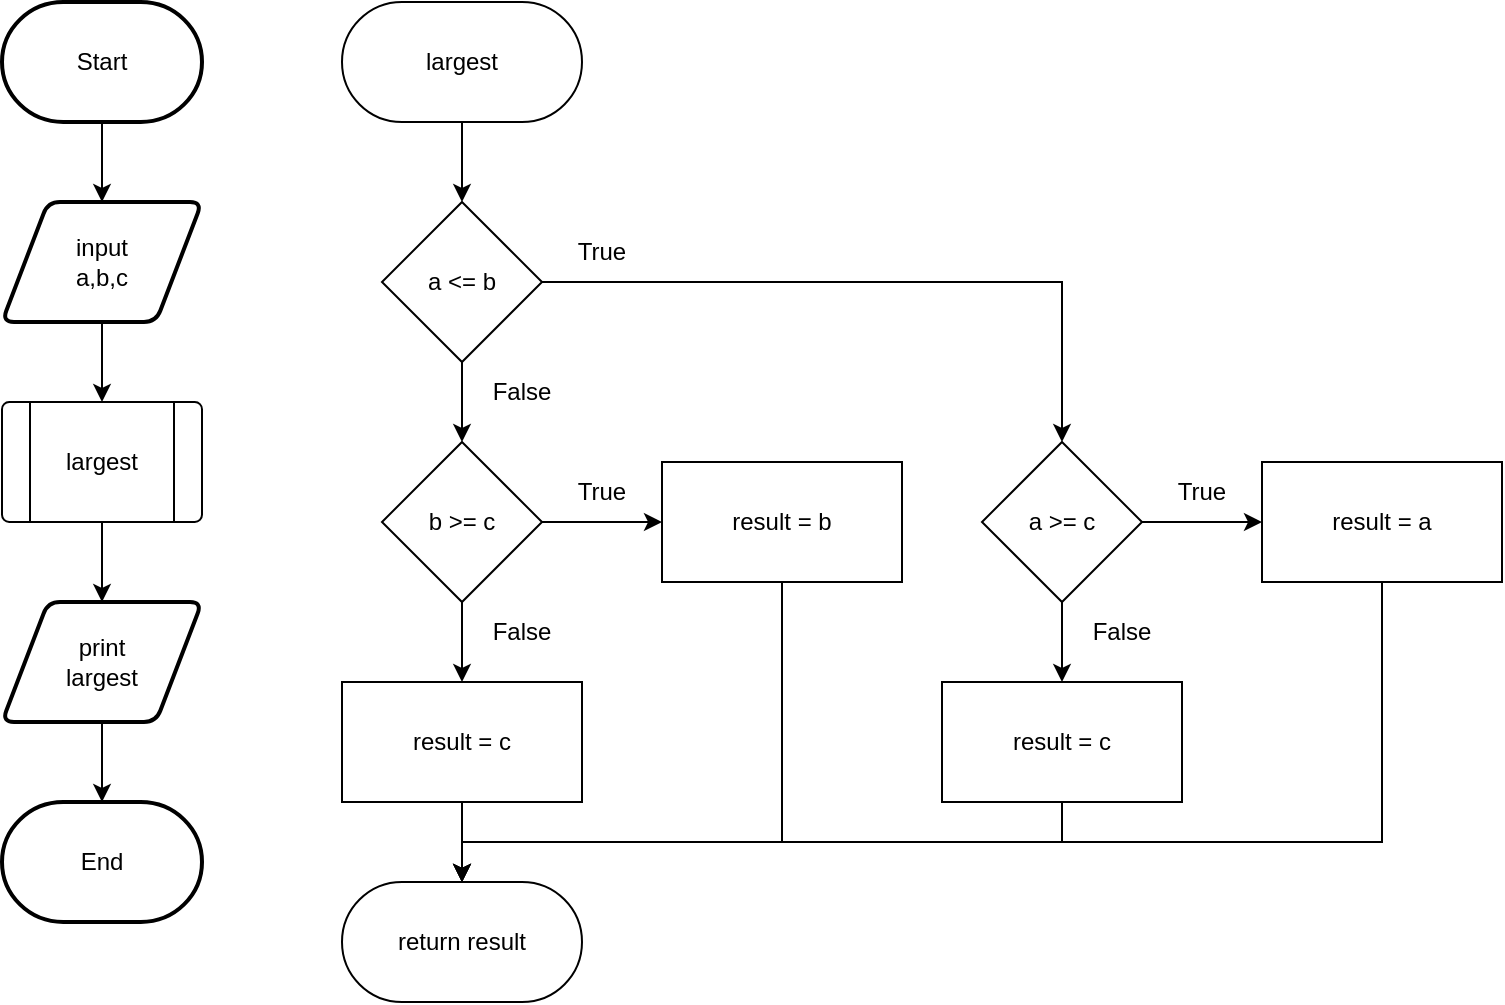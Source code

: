 <mxfile version="21.2.3" type="device">
  <diagram name="Page-1" id="AgH5YeXdew59pFdnJ-NY">
    <mxGraphModel dx="262" dy="406" grid="1" gridSize="10" guides="1" tooltips="1" connect="1" arrows="1" fold="1" page="1" pageScale="1" pageWidth="1200" pageHeight="1600" math="0" shadow="0">
      <root>
        <mxCell id="0" />
        <mxCell id="1" parent="0" />
        <mxCell id="0xkw2qGWvbI-O5Ws2t2R-75" value="" style="edgeStyle=orthogonalEdgeStyle;rounded=0;orthogonalLoop=1;jettySize=auto;html=1;" parent="1" source="0xkw2qGWvbI-O5Ws2t2R-1" edge="1">
          <mxGeometry relative="1" as="geometry">
            <mxPoint x="300" y="140" as="targetPoint" />
          </mxGeometry>
        </mxCell>
        <mxCell id="0xkw2qGWvbI-O5Ws2t2R-1" value="largest" style="rounded=1;whiteSpace=wrap;html=1;arcSize=50;" parent="1" vertex="1">
          <mxGeometry x="240" y="40" width="120" height="60" as="geometry" />
        </mxCell>
        <mxCell id="0xkw2qGWvbI-O5Ws2t2R-18" value="return result" style="rounded=1;whiteSpace=wrap;html=1;arcSize=50;" parent="1" vertex="1">
          <mxGeometry x="240" y="480" width="120" height="60" as="geometry" />
        </mxCell>
        <mxCell id="0xkw2qGWvbI-O5Ws2t2R-90" value="" style="edgeStyle=orthogonalEdgeStyle;rounded=0;orthogonalLoop=1;jettySize=auto;html=1;" parent="1" source="0xkw2qGWvbI-O5Ws2t2R-78" target="0xkw2qGWvbI-O5Ws2t2R-80" edge="1">
          <mxGeometry relative="1" as="geometry" />
        </mxCell>
        <mxCell id="0xkw2qGWvbI-O5Ws2t2R-91" value="" style="edgeStyle=orthogonalEdgeStyle;rounded=0;orthogonalLoop=1;jettySize=auto;html=1;" parent="1" source="0xkw2qGWvbI-O5Ws2t2R-78" target="0xkw2qGWvbI-O5Ws2t2R-79" edge="1">
          <mxGeometry relative="1" as="geometry" />
        </mxCell>
        <mxCell id="0xkw2qGWvbI-O5Ws2t2R-78" value="&lt;div&gt;a &amp;lt;= b&lt;/div&gt;" style="rhombus;whiteSpace=wrap;html=1;" parent="1" vertex="1">
          <mxGeometry x="260" y="140" width="80" height="80" as="geometry" />
        </mxCell>
        <mxCell id="0xkw2qGWvbI-O5Ws2t2R-92" value="" style="edgeStyle=orthogonalEdgeStyle;rounded=0;orthogonalLoop=1;jettySize=auto;html=1;" parent="1" source="0xkw2qGWvbI-O5Ws2t2R-79" target="0xkw2qGWvbI-O5Ws2t2R-83" edge="1">
          <mxGeometry relative="1" as="geometry" />
        </mxCell>
        <mxCell id="0xkw2qGWvbI-O5Ws2t2R-93" value="" style="edgeStyle=orthogonalEdgeStyle;rounded=0;orthogonalLoop=1;jettySize=auto;html=1;" parent="1" source="0xkw2qGWvbI-O5Ws2t2R-79" target="0xkw2qGWvbI-O5Ws2t2R-84" edge="1">
          <mxGeometry relative="1" as="geometry" />
        </mxCell>
        <mxCell id="0xkw2qGWvbI-O5Ws2t2R-79" value="a &amp;gt;= c" style="rhombus;whiteSpace=wrap;html=1;" parent="1" vertex="1">
          <mxGeometry x="560" y="260" width="80" height="80" as="geometry" />
        </mxCell>
        <mxCell id="0xkw2qGWvbI-O5Ws2t2R-94" value="" style="edgeStyle=orthogonalEdgeStyle;rounded=0;orthogonalLoop=1;jettySize=auto;html=1;" parent="1" source="0xkw2qGWvbI-O5Ws2t2R-80" target="0xkw2qGWvbI-O5Ws2t2R-85" edge="1">
          <mxGeometry relative="1" as="geometry" />
        </mxCell>
        <mxCell id="0xkw2qGWvbI-O5Ws2t2R-95" value="" style="edgeStyle=orthogonalEdgeStyle;rounded=0;orthogonalLoop=1;jettySize=auto;html=1;" parent="1" source="0xkw2qGWvbI-O5Ws2t2R-80" target="0xkw2qGWvbI-O5Ws2t2R-86" edge="1">
          <mxGeometry relative="1" as="geometry" />
        </mxCell>
        <mxCell id="0xkw2qGWvbI-O5Ws2t2R-80" value="&lt;div&gt;b &amp;gt;= c&lt;/div&gt;" style="rhombus;whiteSpace=wrap;html=1;" parent="1" vertex="1">
          <mxGeometry x="260" y="260" width="80" height="80" as="geometry" />
        </mxCell>
        <mxCell id="0xkw2qGWvbI-O5Ws2t2R-103" style="edgeStyle=orthogonalEdgeStyle;rounded=0;orthogonalLoop=1;jettySize=auto;html=1;exitX=0.5;exitY=1;exitDx=0;exitDy=0;entryX=0.5;entryY=0;entryDx=0;entryDy=0;" parent="1" source="0xkw2qGWvbI-O5Ws2t2R-83" edge="1">
          <mxGeometry relative="1" as="geometry">
            <Array as="points">
              <mxPoint x="760" y="460" />
              <mxPoint x="300" y="460" />
            </Array>
            <mxPoint x="300" y="480" as="targetPoint" />
          </mxGeometry>
        </mxCell>
        <mxCell id="0xkw2qGWvbI-O5Ws2t2R-83" value="result = a" style="rounded=0;whiteSpace=wrap;html=1;" parent="1" vertex="1">
          <mxGeometry x="700" y="270" width="120" height="60" as="geometry" />
        </mxCell>
        <mxCell id="0xkw2qGWvbI-O5Ws2t2R-102" style="edgeStyle=orthogonalEdgeStyle;rounded=0;orthogonalLoop=1;jettySize=auto;html=1;exitX=0.5;exitY=1;exitDx=0;exitDy=0;entryX=0.5;entryY=0;entryDx=0;entryDy=0;" parent="1" source="0xkw2qGWvbI-O5Ws2t2R-84" edge="1">
          <mxGeometry relative="1" as="geometry">
            <Array as="points">
              <mxPoint x="600" y="460" />
              <mxPoint x="300" y="460" />
            </Array>
            <mxPoint x="300" y="480" as="targetPoint" />
          </mxGeometry>
        </mxCell>
        <mxCell id="0xkw2qGWvbI-O5Ws2t2R-84" value="result = c" style="rounded=0;whiteSpace=wrap;html=1;" parent="1" vertex="1">
          <mxGeometry x="540" y="380" width="120" height="60" as="geometry" />
        </mxCell>
        <mxCell id="0xkw2qGWvbI-O5Ws2t2R-101" style="edgeStyle=orthogonalEdgeStyle;rounded=0;orthogonalLoop=1;jettySize=auto;html=1;exitX=0.5;exitY=1;exitDx=0;exitDy=0;entryX=0.5;entryY=0;entryDx=0;entryDy=0;" parent="1" source="0xkw2qGWvbI-O5Ws2t2R-85" edge="1">
          <mxGeometry relative="1" as="geometry">
            <Array as="points">
              <mxPoint x="460" y="460" />
              <mxPoint x="300" y="460" />
            </Array>
            <mxPoint x="300" y="480" as="targetPoint" />
          </mxGeometry>
        </mxCell>
        <mxCell id="0xkw2qGWvbI-O5Ws2t2R-85" value="result = b" style="rounded=0;whiteSpace=wrap;html=1;" parent="1" vertex="1">
          <mxGeometry x="400" y="270" width="120" height="60" as="geometry" />
        </mxCell>
        <mxCell id="0xkw2qGWvbI-O5Ws2t2R-100" value="" style="edgeStyle=orthogonalEdgeStyle;rounded=0;orthogonalLoop=1;jettySize=auto;html=1;" parent="1" source="0xkw2qGWvbI-O5Ws2t2R-86" edge="1">
          <mxGeometry relative="1" as="geometry">
            <mxPoint x="300" y="480" as="targetPoint" />
          </mxGeometry>
        </mxCell>
        <mxCell id="0xkw2qGWvbI-O5Ws2t2R-86" value="result = c" style="rounded=0;whiteSpace=wrap;html=1;" parent="1" vertex="1">
          <mxGeometry x="240" y="380" width="120" height="60" as="geometry" />
        </mxCell>
        <mxCell id="WwQxYJjq3k_N28Wf_o5V-1" value="&lt;div&gt;True&lt;/div&gt;" style="text;html=1;strokeColor=none;fillColor=none;align=center;verticalAlign=middle;whiteSpace=wrap;rounded=0;" parent="1" vertex="1">
          <mxGeometry x="340" y="150" width="60" height="30" as="geometry" />
        </mxCell>
        <mxCell id="WwQxYJjq3k_N28Wf_o5V-2" value="&lt;div&gt;True&lt;/div&gt;" style="text;html=1;strokeColor=none;fillColor=none;align=center;verticalAlign=middle;whiteSpace=wrap;rounded=0;" parent="1" vertex="1">
          <mxGeometry x="340" y="270" width="60" height="30" as="geometry" />
        </mxCell>
        <mxCell id="WwQxYJjq3k_N28Wf_o5V-4" value="&lt;div&gt;True&lt;/div&gt;" style="text;html=1;strokeColor=none;fillColor=none;align=center;verticalAlign=middle;whiteSpace=wrap;rounded=0;" parent="1" vertex="1">
          <mxGeometry x="640" y="270" width="60" height="30" as="geometry" />
        </mxCell>
        <mxCell id="WwQxYJjq3k_N28Wf_o5V-5" value="False" style="text;html=1;strokeColor=none;fillColor=none;align=center;verticalAlign=middle;whiteSpace=wrap;rounded=0;" parent="1" vertex="1">
          <mxGeometry x="300" y="220" width="60" height="30" as="geometry" />
        </mxCell>
        <mxCell id="WwQxYJjq3k_N28Wf_o5V-6" value="False" style="text;html=1;strokeColor=none;fillColor=none;align=center;verticalAlign=middle;whiteSpace=wrap;rounded=0;" parent="1" vertex="1">
          <mxGeometry x="300" y="340" width="60" height="30" as="geometry" />
        </mxCell>
        <mxCell id="WwQxYJjq3k_N28Wf_o5V-7" value="False" style="text;html=1;strokeColor=none;fillColor=none;align=center;verticalAlign=middle;whiteSpace=wrap;rounded=0;" parent="1" vertex="1">
          <mxGeometry x="600" y="340" width="60" height="30" as="geometry" />
        </mxCell>
        <mxCell id="iH5MgqLzLfvso93L-FGT-5" value="" style="edgeStyle=orthogonalEdgeStyle;rounded=0;orthogonalLoop=1;jettySize=auto;html=1;" edge="1" parent="1" source="iH5MgqLzLfvso93L-FGT-1" target="iH5MgqLzLfvso93L-FGT-2">
          <mxGeometry relative="1" as="geometry" />
        </mxCell>
        <mxCell id="iH5MgqLzLfvso93L-FGT-1" value="Start" style="strokeWidth=2;html=1;shape=mxgraph.flowchart.terminator;whiteSpace=wrap;" vertex="1" parent="1">
          <mxGeometry x="70" y="40" width="100" height="60" as="geometry" />
        </mxCell>
        <mxCell id="iH5MgqLzLfvso93L-FGT-6" value="" style="edgeStyle=orthogonalEdgeStyle;rounded=0;orthogonalLoop=1;jettySize=auto;html=1;" edge="1" parent="1" source="iH5MgqLzLfvso93L-FGT-2" target="iH5MgqLzLfvso93L-FGT-3">
          <mxGeometry relative="1" as="geometry" />
        </mxCell>
        <mxCell id="iH5MgqLzLfvso93L-FGT-2" value="&lt;div&gt;input&lt;/div&gt;&lt;div&gt;a,b,c&lt;br&gt;&lt;/div&gt;" style="shape=parallelogram;html=1;strokeWidth=2;perimeter=parallelogramPerimeter;whiteSpace=wrap;rounded=1;arcSize=12;size=0.23;" vertex="1" parent="1">
          <mxGeometry x="70" y="140" width="100" height="60" as="geometry" />
        </mxCell>
        <mxCell id="iH5MgqLzLfvso93L-FGT-7" value="" style="edgeStyle=orthogonalEdgeStyle;rounded=0;orthogonalLoop=1;jettySize=auto;html=1;" edge="1" parent="1" source="iH5MgqLzLfvso93L-FGT-3" target="iH5MgqLzLfvso93L-FGT-4">
          <mxGeometry relative="1" as="geometry" />
        </mxCell>
        <mxCell id="iH5MgqLzLfvso93L-FGT-3" value="largest" style="verticalLabelPosition=middle;verticalAlign=middle;html=1;shape=process;whiteSpace=wrap;rounded=1;size=0.14;arcSize=6;labelPosition=center;align=center;" vertex="1" parent="1">
          <mxGeometry x="70" y="240" width="100" height="60" as="geometry" />
        </mxCell>
        <mxCell id="iH5MgqLzLfvso93L-FGT-9" value="" style="edgeStyle=orthogonalEdgeStyle;rounded=0;orthogonalLoop=1;jettySize=auto;html=1;" edge="1" parent="1" source="iH5MgqLzLfvso93L-FGT-4" target="iH5MgqLzLfvso93L-FGT-8">
          <mxGeometry relative="1" as="geometry" />
        </mxCell>
        <mxCell id="iH5MgqLzLfvso93L-FGT-4" value="&lt;div&gt;print&lt;/div&gt;&lt;div&gt;largest&lt;br&gt;&lt;/div&gt;" style="shape=parallelogram;html=1;strokeWidth=2;perimeter=parallelogramPerimeter;whiteSpace=wrap;rounded=1;arcSize=12;size=0.23;" vertex="1" parent="1">
          <mxGeometry x="70" y="340" width="100" height="60" as="geometry" />
        </mxCell>
        <mxCell id="iH5MgqLzLfvso93L-FGT-8" value="End" style="strokeWidth=2;html=1;shape=mxgraph.flowchart.terminator;whiteSpace=wrap;" vertex="1" parent="1">
          <mxGeometry x="70" y="440" width="100" height="60" as="geometry" />
        </mxCell>
      </root>
    </mxGraphModel>
  </diagram>
</mxfile>
